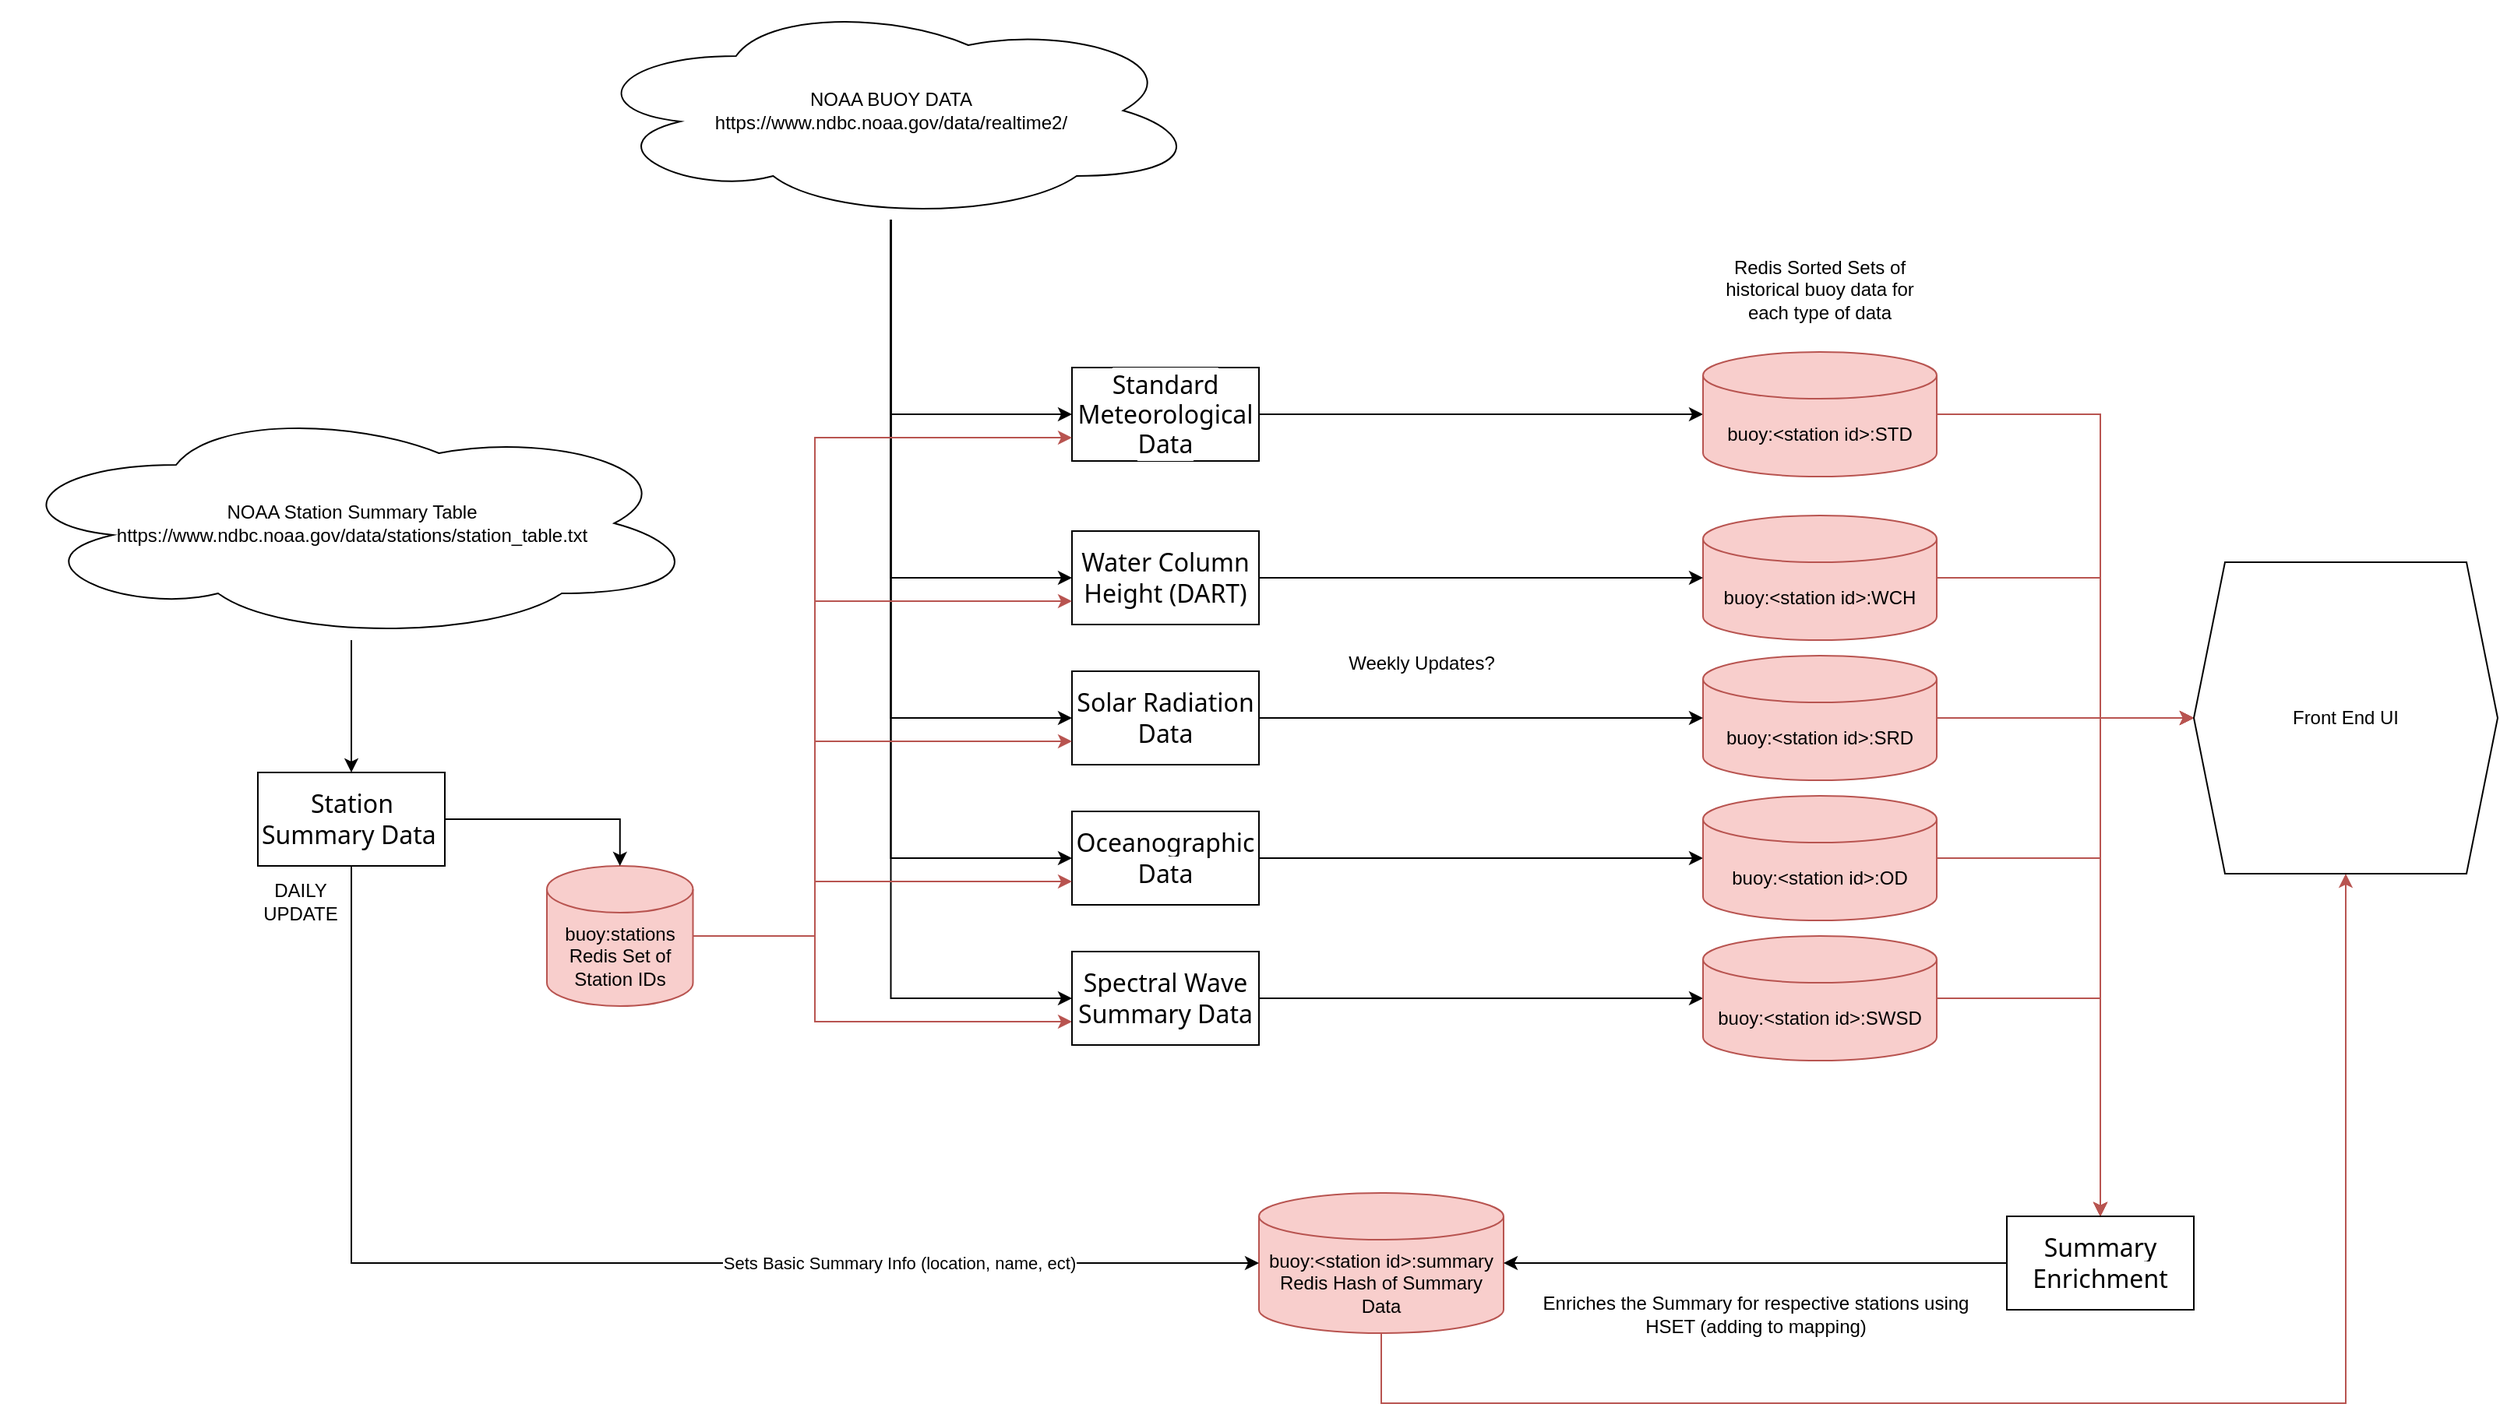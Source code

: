 <mxfile version="24.7.17">
  <diagram name="Page-1" id="5r-2aa9RLPGMNrtKq6ej">
    <mxGraphModel dx="2840" dy="2165" grid="1" gridSize="15" guides="1" tooltips="1" connect="1" arrows="1" fold="1" page="1" pageScale="1" pageWidth="850" pageHeight="1100" math="0" shadow="0">
      <root>
        <mxCell id="0" />
        <mxCell id="1" parent="0" />
        <mxCell id="T3ocQ3cxtdv5J3cjzx9U-27" style="edgeStyle=orthogonalEdgeStyle;rounded=0;orthogonalLoop=1;jettySize=auto;html=1;entryX=0;entryY=0.5;entryDx=0;entryDy=0;" parent="1" source="C_9O1A6aKDhr1XXsWvwK-13" target="C_9O1A6aKDhr1XXsWvwK-1" edge="1">
          <mxGeometry relative="1" as="geometry" />
        </mxCell>
        <mxCell id="T3ocQ3cxtdv5J3cjzx9U-28" style="edgeStyle=orthogonalEdgeStyle;rounded=0;orthogonalLoop=1;jettySize=auto;html=1;entryX=0;entryY=0.5;entryDx=0;entryDy=0;" parent="1" source="C_9O1A6aKDhr1XXsWvwK-13" target="C_9O1A6aKDhr1XXsWvwK-2" edge="1">
          <mxGeometry relative="1" as="geometry" />
        </mxCell>
        <mxCell id="T3ocQ3cxtdv5J3cjzx9U-29" style="edgeStyle=orthogonalEdgeStyle;rounded=0;orthogonalLoop=1;jettySize=auto;html=1;entryX=0;entryY=0.5;entryDx=0;entryDy=0;" parent="1" source="C_9O1A6aKDhr1XXsWvwK-13" target="C_9O1A6aKDhr1XXsWvwK-3" edge="1">
          <mxGeometry relative="1" as="geometry" />
        </mxCell>
        <mxCell id="T3ocQ3cxtdv5J3cjzx9U-30" style="edgeStyle=orthogonalEdgeStyle;rounded=0;orthogonalLoop=1;jettySize=auto;html=1;entryX=0;entryY=0.5;entryDx=0;entryDy=0;" parent="1" source="C_9O1A6aKDhr1XXsWvwK-13" target="C_9O1A6aKDhr1XXsWvwK-4" edge="1">
          <mxGeometry relative="1" as="geometry" />
        </mxCell>
        <mxCell id="T3ocQ3cxtdv5J3cjzx9U-31" style="edgeStyle=orthogonalEdgeStyle;rounded=0;orthogonalLoop=1;jettySize=auto;html=1;entryX=0;entryY=0.5;entryDx=0;entryDy=0;" parent="1" source="C_9O1A6aKDhr1XXsWvwK-13" target="C_9O1A6aKDhr1XXsWvwK-5" edge="1">
          <mxGeometry relative="1" as="geometry" />
        </mxCell>
        <mxCell id="C_9O1A6aKDhr1XXsWvwK-13" value="NOAA BUOY DATA&lt;div&gt;https://www.ndbc.noaa.gov/data/realtime2/&lt;br&gt;&lt;/div&gt;" style="ellipse;shape=cloud;whiteSpace=wrap;html=1;" parent="1" vertex="1">
          <mxGeometry x="-450" y="-150" width="397.5" height="140" as="geometry" />
        </mxCell>
        <mxCell id="T3ocQ3cxtdv5J3cjzx9U-18" style="edgeStyle=orthogonalEdgeStyle;rounded=0;orthogonalLoop=1;jettySize=auto;html=1;" parent="1" source="C_9O1A6aKDhr1XXsWvwK-1" target="T3ocQ3cxtdv5J3cjzx9U-13" edge="1">
          <mxGeometry relative="1" as="geometry" />
        </mxCell>
        <mxCell id="C_9O1A6aKDhr1XXsWvwK-1" value="&lt;span style=&quot;font-family: system-ui, sans-serif; font-size: 16px; text-align: start; background-color: rgb(255, 255, 255);&quot;&gt;Standard Meteorological Data&lt;/span&gt;" style="rounded=0;whiteSpace=wrap;html=1;" parent="1" vertex="1">
          <mxGeometry x="-135" y="85" width="120" height="60" as="geometry" />
        </mxCell>
        <mxCell id="C_9O1A6aKDhr1XXsWvwK-2" value="&lt;span style=&quot;font-family: system-ui, sans-serif; font-size: 16px; text-align: start; background-color: rgb(255, 255, 255);&quot;&gt;Water Column Height (DART)&lt;/span&gt;" style="rounded=0;whiteSpace=wrap;html=1;" parent="1" vertex="1">
          <mxGeometry x="-135" y="190" width="120" height="60" as="geometry" />
        </mxCell>
        <mxCell id="C_9O1A6aKDhr1XXsWvwK-3" value="&lt;span style=&quot;font-family: system-ui, sans-serif; font-size: 16px; text-align: start; background-color: rgb(255, 255, 255);&quot;&gt;Solar Radiation Data&lt;/span&gt;" style="rounded=0;whiteSpace=wrap;html=1;" parent="1" vertex="1">
          <mxGeometry x="-135" y="280" width="120" height="60" as="geometry" />
        </mxCell>
        <mxCell id="T3ocQ3cxtdv5J3cjzx9U-21" style="edgeStyle=orthogonalEdgeStyle;rounded=0;orthogonalLoop=1;jettySize=auto;html=1;" parent="1" source="C_9O1A6aKDhr1XXsWvwK-4" target="T3ocQ3cxtdv5J3cjzx9U-15" edge="1">
          <mxGeometry relative="1" as="geometry" />
        </mxCell>
        <mxCell id="C_9O1A6aKDhr1XXsWvwK-4" value="&lt;span style=&quot;font-family: system-ui, sans-serif; font-size: 16px; text-align: start; background-color: rgb(255, 255, 255);&quot;&gt;Oceanographic Data&lt;/span&gt;" style="rounded=0;whiteSpace=wrap;html=1;" parent="1" vertex="1">
          <mxGeometry x="-135" y="370" width="120" height="60" as="geometry" />
        </mxCell>
        <mxCell id="T3ocQ3cxtdv5J3cjzx9U-22" style="edgeStyle=orthogonalEdgeStyle;rounded=0;orthogonalLoop=1;jettySize=auto;html=1;entryX=0;entryY=0.5;entryDx=0;entryDy=0;entryPerimeter=0;" parent="1" source="C_9O1A6aKDhr1XXsWvwK-5" target="T3ocQ3cxtdv5J3cjzx9U-14" edge="1">
          <mxGeometry relative="1" as="geometry" />
        </mxCell>
        <mxCell id="C_9O1A6aKDhr1XXsWvwK-6" value="&lt;span style=&quot;font-family: system-ui, sans-serif; font-size: 16px; text-align: start; background-color: rgb(255, 255, 255);&quot;&gt;Station Summary Data&amp;nbsp;&lt;/span&gt;" style="rounded=0;whiteSpace=wrap;html=1;" parent="1" vertex="1">
          <mxGeometry x="-657.5" y="345" width="120" height="60" as="geometry" />
        </mxCell>
        <mxCell id="T3ocQ3cxtdv5J3cjzx9U-33" style="edgeStyle=orthogonalEdgeStyle;rounded=0;orthogonalLoop=1;jettySize=auto;html=1;entryX=0;entryY=0.75;entryDx=0;entryDy=0;exitX=1;exitY=0.5;exitDx=0;exitDy=0;exitPerimeter=0;fillColor=#f8cecc;strokeColor=#b85450;" parent="1" source="C_9O1A6aKDhr1XXsWvwK-8" target="C_9O1A6aKDhr1XXsWvwK-4" edge="1">
          <mxGeometry relative="1" as="geometry">
            <Array as="points">
              <mxPoint x="-300" y="450" />
              <mxPoint x="-300" y="415" />
            </Array>
          </mxGeometry>
        </mxCell>
        <mxCell id="T3ocQ3cxtdv5J3cjzx9U-34" style="edgeStyle=orthogonalEdgeStyle;rounded=0;orthogonalLoop=1;jettySize=auto;html=1;entryX=0;entryY=0.75;entryDx=0;entryDy=0;fillColor=#f8cecc;strokeColor=#b85450;" parent="1" source="C_9O1A6aKDhr1XXsWvwK-8" target="C_9O1A6aKDhr1XXsWvwK-3" edge="1">
          <mxGeometry relative="1" as="geometry">
            <Array as="points">
              <mxPoint x="-300" y="450" />
              <mxPoint x="-300" y="325" />
            </Array>
          </mxGeometry>
        </mxCell>
        <mxCell id="T3ocQ3cxtdv5J3cjzx9U-35" style="edgeStyle=orthogonalEdgeStyle;rounded=0;orthogonalLoop=1;jettySize=auto;html=1;entryX=0;entryY=0.75;entryDx=0;entryDy=0;fillColor=#f8cecc;strokeColor=#b85450;" parent="1" source="C_9O1A6aKDhr1XXsWvwK-8" target="C_9O1A6aKDhr1XXsWvwK-2" edge="1">
          <mxGeometry relative="1" as="geometry">
            <Array as="points">
              <mxPoint x="-300" y="450" />
              <mxPoint x="-300" y="235" />
            </Array>
          </mxGeometry>
        </mxCell>
        <mxCell id="T3ocQ3cxtdv5J3cjzx9U-36" style="edgeStyle=orthogonalEdgeStyle;rounded=0;orthogonalLoop=1;jettySize=auto;html=1;entryX=0;entryY=0.75;entryDx=0;entryDy=0;fillColor=#f8cecc;strokeColor=#b85450;" parent="1" source="C_9O1A6aKDhr1XXsWvwK-8" target="C_9O1A6aKDhr1XXsWvwK-1" edge="1">
          <mxGeometry relative="1" as="geometry">
            <Array as="points">
              <mxPoint x="-300" y="450" />
              <mxPoint x="-300" y="130" />
            </Array>
          </mxGeometry>
        </mxCell>
        <mxCell id="T3ocQ3cxtdv5J3cjzx9U-37" style="edgeStyle=orthogonalEdgeStyle;rounded=0;orthogonalLoop=1;jettySize=auto;html=1;entryX=0;entryY=0.75;entryDx=0;entryDy=0;fillColor=#f8cecc;strokeColor=#b85450;" parent="1" source="C_9O1A6aKDhr1XXsWvwK-8" target="C_9O1A6aKDhr1XXsWvwK-5" edge="1">
          <mxGeometry relative="1" as="geometry">
            <Array as="points">
              <mxPoint x="-300" y="450" />
              <mxPoint x="-300" y="505" />
            </Array>
          </mxGeometry>
        </mxCell>
        <mxCell id="C_9O1A6aKDhr1XXsWvwK-8" value="buoy:stations&lt;div&gt;Redis Set of Station IDs&lt;/div&gt;" style="shape=cylinder3;whiteSpace=wrap;html=1;boundedLbl=1;backgroundOutline=1;size=15;fillColor=#f8cecc;strokeColor=#b85450;" parent="1" vertex="1">
          <mxGeometry x="-472" y="405" width="93.75" height="90" as="geometry" />
        </mxCell>
        <mxCell id="C_9O1A6aKDhr1XXsWvwK-12" style="edgeStyle=orthogonalEdgeStyle;rounded=0;orthogonalLoop=1;jettySize=auto;html=1;entryX=0.5;entryY=0;entryDx=0;entryDy=0;entryPerimeter=0;" parent="1" source="C_9O1A6aKDhr1XXsWvwK-6" target="C_9O1A6aKDhr1XXsWvwK-8" edge="1">
          <mxGeometry relative="1" as="geometry" />
        </mxCell>
        <mxCell id="C_9O1A6aKDhr1XXsWvwK-21" style="edgeStyle=orthogonalEdgeStyle;rounded=0;orthogonalLoop=1;jettySize=auto;html=1;" parent="1" source="C_9O1A6aKDhr1XXsWvwK-20" target="C_9O1A6aKDhr1XXsWvwK-6" edge="1">
          <mxGeometry relative="1" as="geometry" />
        </mxCell>
        <mxCell id="C_9O1A6aKDhr1XXsWvwK-20" value="NOAA Station Summary Table&lt;br&gt;https://www.ndbc.noaa.gov/data/stations/station_table.txt" style="ellipse;shape=cloud;whiteSpace=wrap;html=1;" parent="1" vertex="1">
          <mxGeometry x="-822.5" y="110" width="450" height="150" as="geometry" />
        </mxCell>
        <mxCell id="C_9O1A6aKDhr1XXsWvwK-22" value="DAILY UPDATE" style="text;html=1;align=center;verticalAlign=middle;whiteSpace=wrap;rounded=0;" parent="1" vertex="1">
          <mxGeometry x="-660" y="405" width="60" height="45" as="geometry" />
        </mxCell>
        <mxCell id="T3ocQ3cxtdv5J3cjzx9U-66" style="edgeStyle=orthogonalEdgeStyle;rounded=0;orthogonalLoop=1;jettySize=auto;html=1;entryX=0.5;entryY=1;entryDx=0;entryDy=0;fillColor=#f8cecc;strokeColor=#b85450;" parent="1" source="C_9O1A6aKDhr1XXsWvwK-23" target="T3ocQ3cxtdv5J3cjzx9U-59" edge="1">
          <mxGeometry relative="1" as="geometry">
            <Array as="points">
              <mxPoint x="64" y="750" />
              <mxPoint x="683" y="750" />
            </Array>
          </mxGeometry>
        </mxCell>
        <mxCell id="C_9O1A6aKDhr1XXsWvwK-23" value="buoy:&amp;lt;station id&amp;gt;:summary&lt;div&gt;Redis Hash of Summary Data&lt;/div&gt;" style="shape=cylinder3;whiteSpace=wrap;html=1;boundedLbl=1;backgroundOutline=1;size=15;fillColor=#f8cecc;strokeColor=#b85450;" parent="1" vertex="1">
          <mxGeometry x="-15" y="615" width="157" height="90" as="geometry" />
        </mxCell>
        <mxCell id="T3ocQ3cxtdv5J3cjzx9U-58" style="edgeStyle=orthogonalEdgeStyle;rounded=0;orthogonalLoop=1;jettySize=auto;html=1;fillColor=#f8cecc;strokeColor=#b85450;" parent="1" source="T3ocQ3cxtdv5J3cjzx9U-13" target="T3ocQ3cxtdv5J3cjzx9U-52" edge="1">
          <mxGeometry relative="1" as="geometry" />
        </mxCell>
        <mxCell id="T3ocQ3cxtdv5J3cjzx9U-65" style="edgeStyle=orthogonalEdgeStyle;rounded=0;orthogonalLoop=1;jettySize=auto;html=1;entryX=0;entryY=0.5;entryDx=0;entryDy=0;fillColor=#f8cecc;strokeColor=#b85450;" parent="1" source="T3ocQ3cxtdv5J3cjzx9U-13" target="T3ocQ3cxtdv5J3cjzx9U-59" edge="1">
          <mxGeometry relative="1" as="geometry">
            <Array as="points">
              <mxPoint x="525" y="115" />
              <mxPoint x="525" y="310" />
            </Array>
          </mxGeometry>
        </mxCell>
        <mxCell id="T3ocQ3cxtdv5J3cjzx9U-13" value="buoy:&amp;lt;station id&amp;gt;:STD" style="shape=cylinder3;whiteSpace=wrap;html=1;boundedLbl=1;backgroundOutline=1;size=15;fillColor=#f8cecc;strokeColor=#b85450;" parent="1" vertex="1">
          <mxGeometry x="270" y="75" width="150" height="80" as="geometry" />
        </mxCell>
        <mxCell id="T3ocQ3cxtdv5J3cjzx9U-54" style="edgeStyle=orthogonalEdgeStyle;rounded=0;orthogonalLoop=1;jettySize=auto;html=1;entryX=0.5;entryY=0;entryDx=0;entryDy=0;fillColor=#f8cecc;strokeColor=#b85450;" parent="1" source="T3ocQ3cxtdv5J3cjzx9U-14" target="T3ocQ3cxtdv5J3cjzx9U-52" edge="1">
          <mxGeometry relative="1" as="geometry" />
        </mxCell>
        <mxCell id="T3ocQ3cxtdv5J3cjzx9U-64" style="edgeStyle=orthogonalEdgeStyle;rounded=0;orthogonalLoop=1;jettySize=auto;html=1;entryX=0;entryY=0.5;entryDx=0;entryDy=0;fillColor=#f8cecc;strokeColor=#b85450;" parent="1" source="T3ocQ3cxtdv5J3cjzx9U-14" target="T3ocQ3cxtdv5J3cjzx9U-59" edge="1">
          <mxGeometry relative="1" as="geometry">
            <Array as="points">
              <mxPoint x="525" y="490" />
              <mxPoint x="525" y="310" />
            </Array>
          </mxGeometry>
        </mxCell>
        <mxCell id="T3ocQ3cxtdv5J3cjzx9U-14" value="&lt;span style=&quot;color: rgb(0, 0, 0); font-family: Helvetica; font-size: 12px; font-style: normal; font-variant-ligatures: normal; font-variant-caps: normal; font-weight: 400; letter-spacing: normal; orphans: 2; text-align: center; text-indent: 0px; text-transform: none; widows: 2; word-spacing: 0px; -webkit-text-stroke-width: 0px; white-space: normal; text-decoration-thickness: initial; text-decoration-style: initial; text-decoration-color: initial; float: none; display: inline !important;&quot;&gt;buoy:&amp;lt;station id&amp;gt;:SWSD&lt;/span&gt;" style="shape=cylinder3;whiteSpace=wrap;html=1;boundedLbl=1;backgroundOutline=1;size=15;fillColor=#f8cecc;strokeColor=#b85450;" parent="1" vertex="1">
          <mxGeometry x="270" y="450" width="150" height="80" as="geometry" />
        </mxCell>
        <mxCell id="T3ocQ3cxtdv5J3cjzx9U-55" style="edgeStyle=orthogonalEdgeStyle;rounded=0;orthogonalLoop=1;jettySize=auto;html=1;fillColor=#f8cecc;strokeColor=#b85450;entryX=0.5;entryY=0;entryDx=0;entryDy=0;" parent="1" source="T3ocQ3cxtdv5J3cjzx9U-15" target="T3ocQ3cxtdv5J3cjzx9U-52" edge="1">
          <mxGeometry relative="1" as="geometry">
            <mxPoint x="600" y="630" as="targetPoint" />
          </mxGeometry>
        </mxCell>
        <mxCell id="T3ocQ3cxtdv5J3cjzx9U-63" style="edgeStyle=orthogonalEdgeStyle;rounded=0;orthogonalLoop=1;jettySize=auto;html=1;entryX=0;entryY=0.5;entryDx=0;entryDy=0;fillColor=#f8cecc;strokeColor=#b85450;" parent="1" source="T3ocQ3cxtdv5J3cjzx9U-15" target="T3ocQ3cxtdv5J3cjzx9U-59" edge="1">
          <mxGeometry relative="1" as="geometry">
            <Array as="points">
              <mxPoint x="525" y="400" />
              <mxPoint x="525" y="310" />
            </Array>
          </mxGeometry>
        </mxCell>
        <mxCell id="T3ocQ3cxtdv5J3cjzx9U-15" value="&lt;span style=&quot;color: rgb(0, 0, 0); font-family: Helvetica; font-size: 12px; font-style: normal; font-variant-ligatures: normal; font-variant-caps: normal; font-weight: 400; letter-spacing: normal; orphans: 2; text-align: center; text-indent: 0px; text-transform: none; widows: 2; word-spacing: 0px; -webkit-text-stroke-width: 0px; white-space: normal; text-decoration-thickness: initial; text-decoration-style: initial; text-decoration-color: initial; float: none; display: inline !important;&quot;&gt;buoy:&amp;lt;station id&amp;gt;:OD&lt;/span&gt;" style="shape=cylinder3;whiteSpace=wrap;html=1;boundedLbl=1;backgroundOutline=1;size=15;fillColor=#f8cecc;strokeColor=#b85450;" parent="1" vertex="1">
          <mxGeometry x="270" y="360" width="150" height="80" as="geometry" />
        </mxCell>
        <mxCell id="T3ocQ3cxtdv5J3cjzx9U-56" style="edgeStyle=orthogonalEdgeStyle;rounded=0;orthogonalLoop=1;jettySize=auto;html=1;entryX=0.5;entryY=0;entryDx=0;entryDy=0;fillColor=#f8cecc;strokeColor=#b85450;" parent="1" source="T3ocQ3cxtdv5J3cjzx9U-16" target="T3ocQ3cxtdv5J3cjzx9U-52" edge="1">
          <mxGeometry relative="1" as="geometry" />
        </mxCell>
        <mxCell id="T3ocQ3cxtdv5J3cjzx9U-62" style="edgeStyle=orthogonalEdgeStyle;rounded=0;orthogonalLoop=1;jettySize=auto;html=1;entryX=0;entryY=0.5;entryDx=0;entryDy=0;fillColor=#f8cecc;strokeColor=#b85450;" parent="1" source="T3ocQ3cxtdv5J3cjzx9U-16" target="T3ocQ3cxtdv5J3cjzx9U-59" edge="1">
          <mxGeometry relative="1" as="geometry" />
        </mxCell>
        <mxCell id="T3ocQ3cxtdv5J3cjzx9U-16" value="&lt;span style=&quot;color: rgb(0, 0, 0); font-family: Helvetica; font-size: 12px; font-style: normal; font-variant-ligatures: normal; font-variant-caps: normal; font-weight: 400; letter-spacing: normal; orphans: 2; text-align: center; text-indent: 0px; text-transform: none; widows: 2; word-spacing: 0px; -webkit-text-stroke-width: 0px; white-space: normal; text-decoration-thickness: initial; text-decoration-style: initial; text-decoration-color: initial; float: none; display: inline !important;&quot;&gt;buoy:&amp;lt;station id&amp;gt;:SRD&lt;/span&gt;" style="shape=cylinder3;whiteSpace=wrap;html=1;boundedLbl=1;backgroundOutline=1;size=15;fillColor=#f8cecc;strokeColor=#b85450;" parent="1" vertex="1">
          <mxGeometry x="270" y="270" width="150" height="80" as="geometry" />
        </mxCell>
        <mxCell id="T3ocQ3cxtdv5J3cjzx9U-57" style="edgeStyle=orthogonalEdgeStyle;rounded=0;orthogonalLoop=1;jettySize=auto;html=1;entryX=0.5;entryY=0;entryDx=0;entryDy=0;fillColor=#f8cecc;strokeColor=#b85450;" parent="1" source="T3ocQ3cxtdv5J3cjzx9U-17" target="T3ocQ3cxtdv5J3cjzx9U-52" edge="1">
          <mxGeometry relative="1" as="geometry" />
        </mxCell>
        <mxCell id="T3ocQ3cxtdv5J3cjzx9U-61" style="edgeStyle=orthogonalEdgeStyle;rounded=0;orthogonalLoop=1;jettySize=auto;html=1;fillColor=#f8cecc;strokeColor=#b85450;" parent="1" source="T3ocQ3cxtdv5J3cjzx9U-17" target="T3ocQ3cxtdv5J3cjzx9U-59" edge="1">
          <mxGeometry relative="1" as="geometry">
            <Array as="points">
              <mxPoint x="525" y="220" />
              <mxPoint x="525" y="310" />
            </Array>
          </mxGeometry>
        </mxCell>
        <mxCell id="T3ocQ3cxtdv5J3cjzx9U-17" value="&lt;span style=&quot;color: rgb(0, 0, 0); font-family: Helvetica; font-size: 12px; font-style: normal; font-variant-ligatures: normal; font-variant-caps: normal; font-weight: 400; letter-spacing: normal; orphans: 2; text-align: center; text-indent: 0px; text-transform: none; widows: 2; word-spacing: 0px; -webkit-text-stroke-width: 0px; white-space: normal; text-decoration-thickness: initial; text-decoration-style: initial; text-decoration-color: initial; float: none; display: inline !important;&quot;&gt;buoy:&amp;lt;station id&amp;gt;:WCH&lt;/span&gt;" style="shape=cylinder3;whiteSpace=wrap;html=1;boundedLbl=1;backgroundOutline=1;size=15;fillColor=#f8cecc;strokeColor=#b85450;" parent="1" vertex="1">
          <mxGeometry x="270" y="180" width="150" height="80" as="geometry" />
        </mxCell>
        <mxCell id="C_9O1A6aKDhr1XXsWvwK-5" value="&lt;span style=&quot;font-family: system-ui, sans-serif; font-size: 16px; text-align: start; background-color: rgb(255, 255, 255);&quot;&gt;Spectral Wave Summary Data&lt;/span&gt;" style="rounded=0;whiteSpace=wrap;html=1;" parent="1" vertex="1">
          <mxGeometry x="-135" y="460" width="120" height="60" as="geometry" />
        </mxCell>
        <mxCell id="T3ocQ3cxtdv5J3cjzx9U-24" style="edgeStyle=orthogonalEdgeStyle;rounded=0;orthogonalLoop=1;jettySize=auto;html=1;entryX=0;entryY=0.5;entryDx=0;entryDy=0;entryPerimeter=0;" parent="1" source="C_9O1A6aKDhr1XXsWvwK-3" target="T3ocQ3cxtdv5J3cjzx9U-16" edge="1">
          <mxGeometry relative="1" as="geometry" />
        </mxCell>
        <mxCell id="T3ocQ3cxtdv5J3cjzx9U-25" style="edgeStyle=orthogonalEdgeStyle;rounded=0;orthogonalLoop=1;jettySize=auto;html=1;entryX=0;entryY=0.5;entryDx=0;entryDy=0;entryPerimeter=0;" parent="1" source="C_9O1A6aKDhr1XXsWvwK-2" target="T3ocQ3cxtdv5J3cjzx9U-17" edge="1">
          <mxGeometry relative="1" as="geometry" />
        </mxCell>
        <mxCell id="T3ocQ3cxtdv5J3cjzx9U-48" style="edgeStyle=orthogonalEdgeStyle;rounded=0;orthogonalLoop=1;jettySize=auto;html=1;entryX=0;entryY=0.5;entryDx=0;entryDy=0;entryPerimeter=0;" parent="1" source="C_9O1A6aKDhr1XXsWvwK-6" target="C_9O1A6aKDhr1XXsWvwK-23" edge="1">
          <mxGeometry relative="1" as="geometry">
            <Array as="points">
              <mxPoint x="-597" y="660" />
            </Array>
          </mxGeometry>
        </mxCell>
        <mxCell id="T3ocQ3cxtdv5J3cjzx9U-49" value="Sets Basic Summary Info (location, name, ect)" style="edgeLabel;html=1;align=center;verticalAlign=middle;resizable=0;points=[];" parent="T3ocQ3cxtdv5J3cjzx9U-48" vertex="1" connectable="0">
          <mxGeometry x="0.447" relative="1" as="geometry">
            <mxPoint as="offset" />
          </mxGeometry>
        </mxCell>
        <mxCell id="T3ocQ3cxtdv5J3cjzx9U-50" value="&lt;div&gt;&lt;span style=&quot;background-color: initial;&quot;&gt;Enriches the Summary for respective stations using HSET (adding to mapping)&lt;/span&gt;&lt;br&gt;&lt;/div&gt;" style="text;html=1;align=center;verticalAlign=middle;whiteSpace=wrap;rounded=0;" parent="1" vertex="1">
          <mxGeometry x="165" y="660" width="278" height="65" as="geometry" />
        </mxCell>
        <mxCell id="T3ocQ3cxtdv5J3cjzx9U-51" value="Redis Sorted Sets of historical buoy data for each type of data" style="text;html=1;align=center;verticalAlign=middle;whiteSpace=wrap;rounded=0;" parent="1" vertex="1">
          <mxGeometry x="270" y="-60" width="150" height="190" as="geometry" />
        </mxCell>
        <mxCell id="T3ocQ3cxtdv5J3cjzx9U-52" value="&lt;span style=&quot;font-family: system-ui, sans-serif; font-size: 16px; text-align: start; background-color: rgb(255, 255, 255);&quot;&gt;Summary Enrichment&lt;/span&gt;" style="rounded=0;whiteSpace=wrap;html=1;" parent="1" vertex="1">
          <mxGeometry x="465" y="630" width="120" height="60" as="geometry" />
        </mxCell>
        <mxCell id="T3ocQ3cxtdv5J3cjzx9U-53" style="edgeStyle=orthogonalEdgeStyle;rounded=0;orthogonalLoop=1;jettySize=auto;html=1;entryX=1;entryY=0.5;entryDx=0;entryDy=0;entryPerimeter=0;" parent="1" source="T3ocQ3cxtdv5J3cjzx9U-52" target="C_9O1A6aKDhr1XXsWvwK-23" edge="1">
          <mxGeometry relative="1" as="geometry" />
        </mxCell>
        <mxCell id="T3ocQ3cxtdv5J3cjzx9U-59" value="Front End UI" style="shape=hexagon;perimeter=hexagonPerimeter2;whiteSpace=wrap;html=1;fixedSize=1;" parent="1" vertex="1">
          <mxGeometry x="585" y="210" width="195" height="200" as="geometry" />
        </mxCell>
        <mxCell id="T3ocQ3cxtdv5J3cjzx9U-67" value="Weekly Updates?" style="text;html=1;align=center;verticalAlign=middle;whiteSpace=wrap;rounded=0;" parent="1" vertex="1">
          <mxGeometry x="37" y="260" width="105" height="30" as="geometry" />
        </mxCell>
      </root>
    </mxGraphModel>
  </diagram>
</mxfile>

